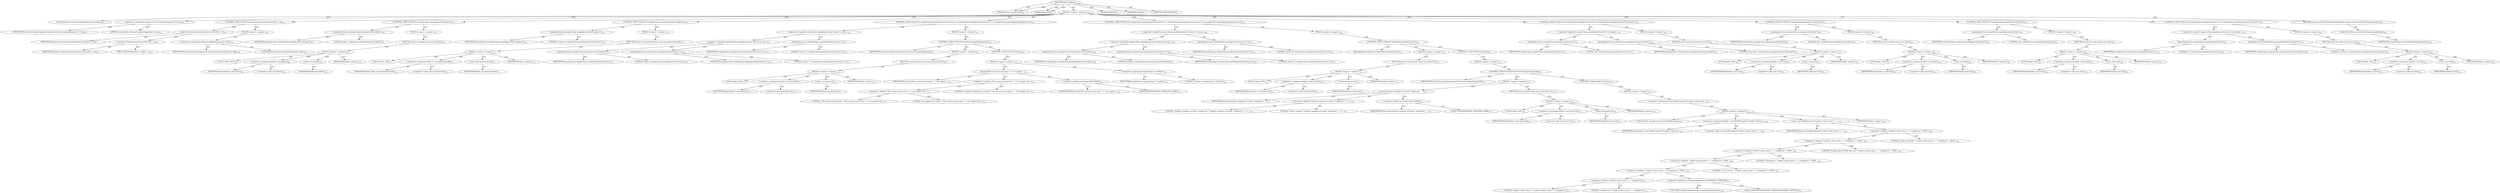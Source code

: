 digraph "getCompiler" {  
"111669149697" [label = <(METHOD,getCompiler)<SUB>99</SUB>> ]
"115964116993" [label = <(PARAM,String compilerType)<SUB>99</SUB>> ]
"115964116994" [label = <(PARAM,Task task)<SUB>99</SUB>> ]
"25769803777" [label = <(BLOCK,&lt;empty&gt;,&lt;empty&gt;)<SUB>100</SUB>> ]
"94489280512" [label = <(LOCAL,boolean isClassicCompilerSupported: boolean)<SUB>101</SUB>> ]
"30064771072" [label = <(&lt;operator&gt;.assignment,boolean isClassicCompilerSupported = true)<SUB>101</SUB>> ]
"68719476736" [label = <(IDENTIFIER,isClassicCompilerSupported,boolean isClassicCompilerSupported = true)<SUB>101</SUB>> ]
"90194313216" [label = <(LITERAL,true,boolean isClassicCompilerSupported = true)<SUB>101</SUB>> ]
"47244640256" [label = <(CONTROL_STRUCTURE,IF,if (isJavaVersion(JavaEnvUtils.JAVA_1_4)))<SUB>103</SUB>> ]
"30064771073" [label = <(isJavaVersion,isJavaVersion(JavaEnvUtils.JAVA_1_4))<SUB>103</SUB>> ]
"68719476737" [label = <(IDENTIFIER,JavaEnvUtils,isJavaVersion(JavaEnvUtils.JAVA_1_4))<SUB>103</SUB>> ]
"30064771074" [label = <(&lt;operator&gt;.fieldAccess,JavaEnvUtils.JAVA_1_4)<SUB>103</SUB>> ]
"68719476738" [label = <(IDENTIFIER,JavaEnvUtils,isJavaVersion(JavaEnvUtils.JAVA_1_4))<SUB>103</SUB>> ]
"55834574848" [label = <(FIELD_IDENTIFIER,JAVA_1_4,JAVA_1_4)<SUB>103</SUB>> ]
"25769803778" [label = <(BLOCK,&lt;empty&gt;,&lt;empty&gt;)<SUB>103</SUB>> ]
"30064771075" [label = <(&lt;operator&gt;.assignment,isClassicCompilerSupported = false)<SUB>104</SUB>> ]
"68719476739" [label = <(IDENTIFIER,isClassicCompilerSupported,isClassicCompilerSupported = false)<SUB>104</SUB>> ]
"90194313217" [label = <(LITERAL,false,isClassicCompilerSupported = false)<SUB>104</SUB>> ]
"47244640257" [label = <(CONTROL_STRUCTURE,IF,if (compilerType.equalsIgnoreCase(&quot;jikes&quot;)))<SUB>107</SUB>> ]
"30064771076" [label = <(equalsIgnoreCase,compilerType.equalsIgnoreCase(&quot;jikes&quot;))<SUB>107</SUB>> ]
"68719476740" [label = <(IDENTIFIER,compilerType,compilerType.equalsIgnoreCase(&quot;jikes&quot;))<SUB>107</SUB>> ]
"90194313218" [label = <(LITERAL,&quot;jikes&quot;,compilerType.equalsIgnoreCase(&quot;jikes&quot;))<SUB>107</SUB>> ]
"25769803779" [label = <(BLOCK,&lt;empty&gt;,&lt;empty&gt;)<SUB>107</SUB>> ]
"146028888064" [label = <(RETURN,return new Jikes();,return new Jikes();)<SUB>108</SUB>> ]
"25769803780" [label = <(BLOCK,&lt;empty&gt;,&lt;empty&gt;)<SUB>108</SUB>> ]
"94489280513" [label = <(LOCAL,$obj0: ANY)<SUB>108</SUB>> ]
"30064771077" [label = <(&lt;operator&gt;.assignment,$obj0 = new Jikes())<SUB>108</SUB>> ]
"68719476741" [label = <(IDENTIFIER,$obj0,$obj0 = new Jikes())<SUB>108</SUB>> ]
"30064771078" [label = <(&lt;operator&gt;.alloc,new Jikes())<SUB>108</SUB>> ]
"30064771079" [label = <(&lt;init&gt;,new Jikes())<SUB>108</SUB>> ]
"68719476742" [label = <(IDENTIFIER,$obj0,new Jikes())<SUB>108</SUB>> ]
"68719476743" [label = <(IDENTIFIER,$obj0,&lt;empty&gt;)<SUB>108</SUB>> ]
"47244640258" [label = <(CONTROL_STRUCTURE,IF,if (compilerType.equalsIgnoreCase(&quot;extJavac&quot;)))<SUB>110</SUB>> ]
"30064771080" [label = <(equalsIgnoreCase,compilerType.equalsIgnoreCase(&quot;extJavac&quot;))<SUB>110</SUB>> ]
"68719476744" [label = <(IDENTIFIER,compilerType,compilerType.equalsIgnoreCase(&quot;extJavac&quot;))<SUB>110</SUB>> ]
"90194313219" [label = <(LITERAL,&quot;extJavac&quot;,compilerType.equalsIgnoreCase(&quot;extJavac&quot;))<SUB>110</SUB>> ]
"25769803781" [label = <(BLOCK,&lt;empty&gt;,&lt;empty&gt;)<SUB>110</SUB>> ]
"146028888065" [label = <(RETURN,return new JavacExternal();,return new JavacExternal();)<SUB>111</SUB>> ]
"25769803782" [label = <(BLOCK,&lt;empty&gt;,&lt;empty&gt;)<SUB>111</SUB>> ]
"94489280514" [label = <(LOCAL,$obj1: ANY)<SUB>111</SUB>> ]
"30064771081" [label = <(&lt;operator&gt;.assignment,$obj1 = new JavacExternal())<SUB>111</SUB>> ]
"68719476745" [label = <(IDENTIFIER,$obj1,$obj1 = new JavacExternal())<SUB>111</SUB>> ]
"30064771082" [label = <(&lt;operator&gt;.alloc,new JavacExternal())<SUB>111</SUB>> ]
"30064771083" [label = <(&lt;init&gt;,new JavacExternal())<SUB>111</SUB>> ]
"68719476746" [label = <(IDENTIFIER,$obj1,new JavacExternal())<SUB>111</SUB>> ]
"68719476747" [label = <(IDENTIFIER,$obj1,&lt;empty&gt;)<SUB>111</SUB>> ]
"47244640259" [label = <(CONTROL_STRUCTURE,IF,if (compilerType.equalsIgnoreCase(&quot;classic&quot;) || compilerType.equalsIgnoreCase(&quot;javac1.1&quot;) || compilerType.equalsIgnoreCase(&quot;javac1.2&quot;)))<SUB>113</SUB>> ]
"30064771084" [label = <(&lt;operator&gt;.logicalOr,compilerType.equalsIgnoreCase(&quot;classic&quot;) || com...)<SUB>113</SUB>> ]
"30064771085" [label = <(&lt;operator&gt;.logicalOr,compilerType.equalsIgnoreCase(&quot;classic&quot;) || com...)<SUB>113</SUB>> ]
"30064771086" [label = <(equalsIgnoreCase,compilerType.equalsIgnoreCase(&quot;classic&quot;))<SUB>113</SUB>> ]
"68719476748" [label = <(IDENTIFIER,compilerType,compilerType.equalsIgnoreCase(&quot;classic&quot;))<SUB>113</SUB>> ]
"90194313220" [label = <(LITERAL,&quot;classic&quot;,compilerType.equalsIgnoreCase(&quot;classic&quot;))<SUB>113</SUB>> ]
"30064771087" [label = <(equalsIgnoreCase,compilerType.equalsIgnoreCase(&quot;javac1.1&quot;))<SUB>114</SUB>> ]
"68719476749" [label = <(IDENTIFIER,compilerType,compilerType.equalsIgnoreCase(&quot;javac1.1&quot;))<SUB>114</SUB>> ]
"90194313221" [label = <(LITERAL,&quot;javac1.1&quot;,compilerType.equalsIgnoreCase(&quot;javac1.1&quot;))<SUB>114</SUB>> ]
"30064771088" [label = <(equalsIgnoreCase,compilerType.equalsIgnoreCase(&quot;javac1.2&quot;))<SUB>115</SUB>> ]
"68719476750" [label = <(IDENTIFIER,compilerType,compilerType.equalsIgnoreCase(&quot;javac1.2&quot;))<SUB>115</SUB>> ]
"90194313222" [label = <(LITERAL,&quot;javac1.2&quot;,compilerType.equalsIgnoreCase(&quot;javac1.2&quot;))<SUB>115</SUB>> ]
"25769803783" [label = <(BLOCK,&lt;empty&gt;,&lt;empty&gt;)<SUB>115</SUB>> ]
"47244640260" [label = <(CONTROL_STRUCTURE,IF,if (isClassicCompilerSupported))<SUB>116</SUB>> ]
"68719476751" [label = <(IDENTIFIER,isClassicCompilerSupported,if (isClassicCompilerSupported))<SUB>116</SUB>> ]
"25769803784" [label = <(BLOCK,&lt;empty&gt;,&lt;empty&gt;)<SUB>116</SUB>> ]
"146028888066" [label = <(RETURN,return new Javac12();,return new Javac12();)<SUB>117</SUB>> ]
"25769803785" [label = <(BLOCK,&lt;empty&gt;,&lt;empty&gt;)<SUB>117</SUB>> ]
"94489280515" [label = <(LOCAL,$obj2: ANY)<SUB>117</SUB>> ]
"30064771089" [label = <(&lt;operator&gt;.assignment,$obj2 = new Javac12())<SUB>117</SUB>> ]
"68719476752" [label = <(IDENTIFIER,$obj2,$obj2 = new Javac12())<SUB>117</SUB>> ]
"30064771090" [label = <(&lt;operator&gt;.alloc,new Javac12())<SUB>117</SUB>> ]
"30064771091" [label = <(&lt;init&gt;,new Javac12())<SUB>117</SUB>> ]
"68719476753" [label = <(IDENTIFIER,$obj2,new Javac12())<SUB>117</SUB>> ]
"68719476754" [label = <(IDENTIFIER,$obj2,&lt;empty&gt;)<SUB>117</SUB>> ]
"47244640261" [label = <(CONTROL_STRUCTURE,ELSE,else)<SUB>118</SUB>> ]
"25769803786" [label = <(BLOCK,&lt;empty&gt;,&lt;empty&gt;)<SUB>118</SUB>> ]
"30064771092" [label = <(log,log(&quot;This version of java does &quot; + &quot;not support...)<SUB>119</SUB>> ]
"68719476755" [label = <(IDENTIFIER,task,log(&quot;This version of java does &quot; + &quot;not support...)<SUB>119</SUB>> ]
"30064771093" [label = <(&lt;operator&gt;.addition,&quot;This version of java does &quot; + &quot;not support the...)<SUB>119</SUB>> ]
"30064771094" [label = <(&lt;operator&gt;.addition,&quot;This version of java does &quot; + &quot;not support the...)<SUB>119</SUB>> ]
"90194313223" [label = <(LITERAL,&quot;This version of java does &quot;,&quot;This version of java does &quot; + &quot;not support the...)<SUB>119</SUB>> ]
"90194313224" [label = <(LITERAL,&quot;not support the classic &quot;,&quot;This version of java does &quot; + &quot;not support the...)<SUB>120</SUB>> ]
"90194313225" [label = <(LITERAL,&quot;compiler; upgrading to modern&quot;,&quot;This version of java does &quot; + &quot;not support the...)<SUB>121</SUB>> ]
"30064771095" [label = <(&lt;operator&gt;.fieldAccess,Project.MSG_WARN)<SUB>122</SUB>> ]
"68719476756" [label = <(IDENTIFIER,Project,log(&quot;This version of java does &quot; + &quot;not support...)<SUB>122</SUB>> ]
"55834574849" [label = <(FIELD_IDENTIFIER,MSG_WARN,MSG_WARN)<SUB>122</SUB>> ]
"30064771096" [label = <(&lt;operator&gt;.assignment,compilerType = &quot;modern&quot;)<SUB>123</SUB>> ]
"68719476757" [label = <(IDENTIFIER,compilerType,compilerType = &quot;modern&quot;)<SUB>123</SUB>> ]
"90194313226" [label = <(LITERAL,&quot;modern&quot;,compilerType = &quot;modern&quot;)<SUB>123</SUB>> ]
"47244640262" [label = <(CONTROL_STRUCTURE,IF,if (compilerType.equalsIgnoreCase(&quot;modern&quot;) || compilerType.equalsIgnoreCase(&quot;javac1.3&quot;) || compilerType.equalsIgnoreCase(&quot;javac1.4&quot;)))<SUB>128</SUB>> ]
"30064771097" [label = <(&lt;operator&gt;.logicalOr,compilerType.equalsIgnoreCase(&quot;modern&quot;) || comp...)<SUB>128</SUB>> ]
"30064771098" [label = <(&lt;operator&gt;.logicalOr,compilerType.equalsIgnoreCase(&quot;modern&quot;) || comp...)<SUB>128</SUB>> ]
"30064771099" [label = <(equalsIgnoreCase,compilerType.equalsIgnoreCase(&quot;modern&quot;))<SUB>128</SUB>> ]
"68719476758" [label = <(IDENTIFIER,compilerType,compilerType.equalsIgnoreCase(&quot;modern&quot;))<SUB>128</SUB>> ]
"90194313227" [label = <(LITERAL,&quot;modern&quot;,compilerType.equalsIgnoreCase(&quot;modern&quot;))<SUB>128</SUB>> ]
"30064771100" [label = <(equalsIgnoreCase,compilerType.equalsIgnoreCase(&quot;javac1.3&quot;))<SUB>129</SUB>> ]
"68719476759" [label = <(IDENTIFIER,compilerType,compilerType.equalsIgnoreCase(&quot;javac1.3&quot;))<SUB>129</SUB>> ]
"90194313228" [label = <(LITERAL,&quot;javac1.3&quot;,compilerType.equalsIgnoreCase(&quot;javac1.3&quot;))<SUB>129</SUB>> ]
"30064771101" [label = <(equalsIgnoreCase,compilerType.equalsIgnoreCase(&quot;javac1.4&quot;))<SUB>130</SUB>> ]
"68719476760" [label = <(IDENTIFIER,compilerType,compilerType.equalsIgnoreCase(&quot;javac1.4&quot;))<SUB>130</SUB>> ]
"90194313229" [label = <(LITERAL,&quot;javac1.4&quot;,compilerType.equalsIgnoreCase(&quot;javac1.4&quot;))<SUB>130</SUB>> ]
"25769803787" [label = <(BLOCK,&lt;empty&gt;,&lt;empty&gt;)<SUB>130</SUB>> ]
"47244640263" [label = <(CONTROL_STRUCTURE,IF,if (doesModernCompilerExist()))<SUB>132</SUB>> ]
"30064771102" [label = <(doesModernCompilerExist,doesModernCompilerExist())<SUB>132</SUB>> ]
"25769803788" [label = <(BLOCK,&lt;empty&gt;,&lt;empty&gt;)<SUB>132</SUB>> ]
"146028888067" [label = <(RETURN,return new Javac13();,return new Javac13();)<SUB>133</SUB>> ]
"25769803789" [label = <(BLOCK,&lt;empty&gt;,&lt;empty&gt;)<SUB>133</SUB>> ]
"94489280516" [label = <(LOCAL,$obj3: ANY)<SUB>133</SUB>> ]
"30064771103" [label = <(&lt;operator&gt;.assignment,$obj3 = new Javac13())<SUB>133</SUB>> ]
"68719476761" [label = <(IDENTIFIER,$obj3,$obj3 = new Javac13())<SUB>133</SUB>> ]
"30064771104" [label = <(&lt;operator&gt;.alloc,new Javac13())<SUB>133</SUB>> ]
"30064771105" [label = <(&lt;init&gt;,new Javac13())<SUB>133</SUB>> ]
"68719476762" [label = <(IDENTIFIER,$obj3,new Javac13())<SUB>133</SUB>> ]
"68719476763" [label = <(IDENTIFIER,$obj3,&lt;empty&gt;)<SUB>133</SUB>> ]
"47244640264" [label = <(CONTROL_STRUCTURE,ELSE,else)<SUB>134</SUB>> ]
"25769803790" [label = <(BLOCK,&lt;empty&gt;,&lt;empty&gt;)<SUB>134</SUB>> ]
"47244640265" [label = <(CONTROL_STRUCTURE,IF,if (isClassicCompilerSupported))<SUB>135</SUB>> ]
"68719476764" [label = <(IDENTIFIER,isClassicCompilerSupported,if (isClassicCompilerSupported))<SUB>135</SUB>> ]
"25769803791" [label = <(BLOCK,&lt;empty&gt;,&lt;empty&gt;)<SUB>135</SUB>> ]
"30064771106" [label = <(log,log(&quot;Modern compiler not found - looking for &quot; ...)<SUB>136</SUB>> ]
"68719476765" [label = <(IDENTIFIER,task,log(&quot;Modern compiler not found - looking for &quot; ...)<SUB>136</SUB>> ]
"30064771107" [label = <(&lt;operator&gt;.addition,&quot;Modern compiler not found - looking for &quot; + &quot;c...)<SUB>136</SUB>> ]
"90194313230" [label = <(LITERAL,&quot;Modern compiler not found - looking for &quot;,&quot;Modern compiler not found - looking for &quot; + &quot;c...)<SUB>136</SUB>> ]
"90194313231" [label = <(LITERAL,&quot;classic compiler&quot;,&quot;Modern compiler not found - looking for &quot; + &quot;c...)<SUB>137</SUB>> ]
"30064771108" [label = <(&lt;operator&gt;.fieldAccess,Project.MSG_WARN)<SUB>137</SUB>> ]
"68719476766" [label = <(IDENTIFIER,Project,log(&quot;Modern compiler not found - looking for &quot; ...)<SUB>137</SUB>> ]
"55834574850" [label = <(FIELD_IDENTIFIER,MSG_WARN,MSG_WARN)<SUB>137</SUB>> ]
"146028888068" [label = <(RETURN,return new Javac12();,return new Javac12();)<SUB>138</SUB>> ]
"25769803792" [label = <(BLOCK,&lt;empty&gt;,&lt;empty&gt;)<SUB>138</SUB>> ]
"94489280517" [label = <(LOCAL,$obj4: ANY)<SUB>138</SUB>> ]
"30064771109" [label = <(&lt;operator&gt;.assignment,$obj4 = new Javac12())<SUB>138</SUB>> ]
"68719476767" [label = <(IDENTIFIER,$obj4,$obj4 = new Javac12())<SUB>138</SUB>> ]
"30064771110" [label = <(&lt;operator&gt;.alloc,new Javac12())<SUB>138</SUB>> ]
"30064771111" [label = <(&lt;init&gt;,new Javac12())<SUB>138</SUB>> ]
"68719476768" [label = <(IDENTIFIER,$obj4,new Javac12())<SUB>138</SUB>> ]
"68719476769" [label = <(IDENTIFIER,$obj4,&lt;empty&gt;)<SUB>138</SUB>> ]
"47244640266" [label = <(CONTROL_STRUCTURE,ELSE,else)<SUB>139</SUB>> ]
"25769803793" [label = <(BLOCK,&lt;empty&gt;,&lt;empty&gt;)<SUB>139</SUB>> ]
"30064771112" [label = <(&lt;operator&gt;.throw,throw new BuildException(&quot;Unable to find a java...)<SUB>140</SUB>> ]
"25769803794" [label = <(BLOCK,&lt;empty&gt;,&lt;empty&gt;)<SUB>140</SUB>> ]
"94489280518" [label = <(LOCAL,$obj5: org.apache.tools.ant.BuildException)<SUB>140</SUB>> ]
"30064771113" [label = <(&lt;operator&gt;.assignment,$obj5 = new BuildException(&quot;Unable to find a ja...)<SUB>140</SUB>> ]
"68719476770" [label = <(IDENTIFIER,$obj5,$obj5 = new BuildException(&quot;Unable to find a ja...)<SUB>140</SUB>> ]
"30064771114" [label = <(&lt;operator&gt;.alloc,new BuildException(&quot;Unable to find a javac &quot; + ...)<SUB>140</SUB>> ]
"30064771115" [label = <(&lt;init&gt;,new BuildException(&quot;Unable to find a javac &quot; + ...)<SUB>140</SUB>> ]
"68719476771" [label = <(IDENTIFIER,$obj5,new BuildException(&quot;Unable to find a javac &quot; + ...)<SUB>140</SUB>> ]
"30064771116" [label = <(&lt;operator&gt;.addition,&quot;Unable to find a javac &quot; + &quot;compiler;\n&quot; + MOD...)<SUB>140</SUB>> ]
"30064771117" [label = <(&lt;operator&gt;.addition,&quot;Unable to find a javac &quot; + &quot;compiler;\n&quot; + MOD...)<SUB>140</SUB>> ]
"30064771118" [label = <(&lt;operator&gt;.addition,&quot;Unable to find a javac &quot; + &quot;compiler;\n&quot; + MOD...)<SUB>140</SUB>> ]
"30064771119" [label = <(&lt;operator&gt;.addition,&quot;Unable to find a javac &quot; + &quot;compiler;\n&quot; + MOD...)<SUB>140</SUB>> ]
"30064771120" [label = <(&lt;operator&gt;.addition,&quot;Unable to find a javac &quot; + &quot;compiler;\n&quot; + MOD...)<SUB>140</SUB>> ]
"30064771121" [label = <(&lt;operator&gt;.addition,&quot;Unable to find a javac &quot; + &quot;compiler;\n&quot;)<SUB>140</SUB>> ]
"90194313232" [label = <(LITERAL,&quot;Unable to find a javac &quot;,&quot;Unable to find a javac &quot; + &quot;compiler;\n&quot;)<SUB>140</SUB>> ]
"90194313233" [label = <(LITERAL,&quot;compiler;\n&quot;,&quot;Unable to find a javac &quot; + &quot;compiler;\n&quot;)<SUB>141</SUB>> ]
"30064771122" [label = <(&lt;operator&gt;.fieldAccess,CompilerAdapterFactory.MODERN_COMPILER)<SUB>142</SUB>> ]
"180388626432" [label = <(TYPE_REF,CompilerAdapterFactory,CompilerAdapterFactory)<SUB>142</SUB>> ]
"55834574851" [label = <(FIELD_IDENTIFIER,MODERN_COMPILER,MODERN_COMPILER)<SUB>142</SUB>> ]
"90194313234" [label = <(LITERAL,&quot; is not on the &quot;,&quot;Unable to find a javac &quot; + &quot;compiler;\n&quot; + MOD...)<SUB>143</SUB>> ]
"90194313235" [label = <(LITERAL,&quot;classpath.\n&quot;,&quot;Unable to find a javac &quot; + &quot;compiler;\n&quot; + MOD...)<SUB>144</SUB>> ]
"90194313236" [label = <(LITERAL,&quot;Perhaps JAVA_HOME does not&quot;,&quot;Unable to find a javac &quot; + &quot;compiler;\n&quot; + MOD...)<SUB>145</SUB>> ]
"90194313237" [label = <(LITERAL,&quot; point to the JDK&quot;,&quot;Unable to find a javac &quot; + &quot;compiler;\n&quot; + MOD...)<SUB>146</SUB>> ]
"68719476772" [label = <(IDENTIFIER,$obj5,&lt;empty&gt;)<SUB>140</SUB>> ]
"47244640267" [label = <(CONTROL_STRUCTURE,IF,if (compilerType.equalsIgnoreCase(&quot;jvc&quot;) || compilerType.equalsIgnoreCase(&quot;microsoft&quot;)))<SUB>151</SUB>> ]
"30064771123" [label = <(&lt;operator&gt;.logicalOr,compilerType.equalsIgnoreCase(&quot;jvc&quot;) || compile...)<SUB>151</SUB>> ]
"30064771124" [label = <(equalsIgnoreCase,compilerType.equalsIgnoreCase(&quot;jvc&quot;))<SUB>151</SUB>> ]
"68719476773" [label = <(IDENTIFIER,compilerType,compilerType.equalsIgnoreCase(&quot;jvc&quot;))<SUB>151</SUB>> ]
"90194313238" [label = <(LITERAL,&quot;jvc&quot;,compilerType.equalsIgnoreCase(&quot;jvc&quot;))<SUB>151</SUB>> ]
"30064771125" [label = <(equalsIgnoreCase,compilerType.equalsIgnoreCase(&quot;microsoft&quot;))<SUB>152</SUB>> ]
"68719476774" [label = <(IDENTIFIER,compilerType,compilerType.equalsIgnoreCase(&quot;microsoft&quot;))<SUB>152</SUB>> ]
"90194313239" [label = <(LITERAL,&quot;microsoft&quot;,compilerType.equalsIgnoreCase(&quot;microsoft&quot;))<SUB>152</SUB>> ]
"25769803795" [label = <(BLOCK,&lt;empty&gt;,&lt;empty&gt;)<SUB>152</SUB>> ]
"146028888069" [label = <(RETURN,return new Jvc();,return new Jvc();)<SUB>153</SUB>> ]
"25769803796" [label = <(BLOCK,&lt;empty&gt;,&lt;empty&gt;)<SUB>153</SUB>> ]
"94489280519" [label = <(LOCAL,$obj6: ANY)<SUB>153</SUB>> ]
"30064771126" [label = <(&lt;operator&gt;.assignment,$obj6 = new Jvc())<SUB>153</SUB>> ]
"68719476775" [label = <(IDENTIFIER,$obj6,$obj6 = new Jvc())<SUB>153</SUB>> ]
"30064771127" [label = <(&lt;operator&gt;.alloc,new Jvc())<SUB>153</SUB>> ]
"30064771128" [label = <(&lt;init&gt;,new Jvc())<SUB>153</SUB>> ]
"68719476776" [label = <(IDENTIFIER,$obj6,new Jvc())<SUB>153</SUB>> ]
"68719476777" [label = <(IDENTIFIER,$obj6,&lt;empty&gt;)<SUB>153</SUB>> ]
"47244640268" [label = <(CONTROL_STRUCTURE,IF,if (compilerType.equalsIgnoreCase(&quot;kjc&quot;)))<SUB>155</SUB>> ]
"30064771129" [label = <(equalsIgnoreCase,compilerType.equalsIgnoreCase(&quot;kjc&quot;))<SUB>155</SUB>> ]
"68719476778" [label = <(IDENTIFIER,compilerType,compilerType.equalsIgnoreCase(&quot;kjc&quot;))<SUB>155</SUB>> ]
"90194313240" [label = <(LITERAL,&quot;kjc&quot;,compilerType.equalsIgnoreCase(&quot;kjc&quot;))<SUB>155</SUB>> ]
"25769803797" [label = <(BLOCK,&lt;empty&gt;,&lt;empty&gt;)<SUB>155</SUB>> ]
"146028888070" [label = <(RETURN,return new Kjc();,return new Kjc();)<SUB>156</SUB>> ]
"25769803798" [label = <(BLOCK,&lt;empty&gt;,&lt;empty&gt;)<SUB>156</SUB>> ]
"94489280520" [label = <(LOCAL,$obj7: ANY)<SUB>156</SUB>> ]
"30064771130" [label = <(&lt;operator&gt;.assignment,$obj7 = new Kjc())<SUB>156</SUB>> ]
"68719476779" [label = <(IDENTIFIER,$obj7,$obj7 = new Kjc())<SUB>156</SUB>> ]
"30064771131" [label = <(&lt;operator&gt;.alloc,new Kjc())<SUB>156</SUB>> ]
"30064771132" [label = <(&lt;init&gt;,new Kjc())<SUB>156</SUB>> ]
"68719476780" [label = <(IDENTIFIER,$obj7,new Kjc())<SUB>156</SUB>> ]
"68719476781" [label = <(IDENTIFIER,$obj7,&lt;empty&gt;)<SUB>156</SUB>> ]
"47244640269" [label = <(CONTROL_STRUCTURE,IF,if (compilerType.equalsIgnoreCase(&quot;gcj&quot;)))<SUB>158</SUB>> ]
"30064771133" [label = <(equalsIgnoreCase,compilerType.equalsIgnoreCase(&quot;gcj&quot;))<SUB>158</SUB>> ]
"68719476782" [label = <(IDENTIFIER,compilerType,compilerType.equalsIgnoreCase(&quot;gcj&quot;))<SUB>158</SUB>> ]
"90194313241" [label = <(LITERAL,&quot;gcj&quot;,compilerType.equalsIgnoreCase(&quot;gcj&quot;))<SUB>158</SUB>> ]
"25769803799" [label = <(BLOCK,&lt;empty&gt;,&lt;empty&gt;)<SUB>158</SUB>> ]
"146028888071" [label = <(RETURN,return new Gcj();,return new Gcj();)<SUB>159</SUB>> ]
"25769803800" [label = <(BLOCK,&lt;empty&gt;,&lt;empty&gt;)<SUB>159</SUB>> ]
"94489280521" [label = <(LOCAL,$obj8: ANY)<SUB>159</SUB>> ]
"30064771134" [label = <(&lt;operator&gt;.assignment,$obj8 = new Gcj())<SUB>159</SUB>> ]
"68719476783" [label = <(IDENTIFIER,$obj8,$obj8 = new Gcj())<SUB>159</SUB>> ]
"30064771135" [label = <(&lt;operator&gt;.alloc,new Gcj())<SUB>159</SUB>> ]
"30064771136" [label = <(&lt;init&gt;,new Gcj())<SUB>159</SUB>> ]
"68719476784" [label = <(IDENTIFIER,$obj8,new Gcj())<SUB>159</SUB>> ]
"68719476785" [label = <(IDENTIFIER,$obj8,&lt;empty&gt;)<SUB>159</SUB>> ]
"47244640270" [label = <(CONTROL_STRUCTURE,IF,if (compilerType.equalsIgnoreCase(&quot;sj&quot;) || compilerType.equalsIgnoreCase(&quot;symantec&quot;)))<SUB>161</SUB>> ]
"30064771137" [label = <(&lt;operator&gt;.logicalOr,compilerType.equalsIgnoreCase(&quot;sj&quot;) || compiler...)<SUB>161</SUB>> ]
"30064771138" [label = <(equalsIgnoreCase,compilerType.equalsIgnoreCase(&quot;sj&quot;))<SUB>161</SUB>> ]
"68719476786" [label = <(IDENTIFIER,compilerType,compilerType.equalsIgnoreCase(&quot;sj&quot;))<SUB>161</SUB>> ]
"90194313242" [label = <(LITERAL,&quot;sj&quot;,compilerType.equalsIgnoreCase(&quot;sj&quot;))<SUB>161</SUB>> ]
"30064771139" [label = <(equalsIgnoreCase,compilerType.equalsIgnoreCase(&quot;symantec&quot;))<SUB>162</SUB>> ]
"68719476787" [label = <(IDENTIFIER,compilerType,compilerType.equalsIgnoreCase(&quot;symantec&quot;))<SUB>162</SUB>> ]
"90194313243" [label = <(LITERAL,&quot;symantec&quot;,compilerType.equalsIgnoreCase(&quot;symantec&quot;))<SUB>162</SUB>> ]
"25769803801" [label = <(BLOCK,&lt;empty&gt;,&lt;empty&gt;)<SUB>162</SUB>> ]
"146028888072" [label = <(RETURN,return new Sj();,return new Sj();)<SUB>163</SUB>> ]
"25769803802" [label = <(BLOCK,&lt;empty&gt;,&lt;empty&gt;)<SUB>163</SUB>> ]
"94489280522" [label = <(LOCAL,$obj9: ANY)<SUB>163</SUB>> ]
"30064771140" [label = <(&lt;operator&gt;.assignment,$obj9 = new Sj())<SUB>163</SUB>> ]
"68719476788" [label = <(IDENTIFIER,$obj9,$obj9 = new Sj())<SUB>163</SUB>> ]
"30064771141" [label = <(&lt;operator&gt;.alloc,new Sj())<SUB>163</SUB>> ]
"30064771142" [label = <(&lt;init&gt;,new Sj())<SUB>163</SUB>> ]
"68719476789" [label = <(IDENTIFIER,$obj9,new Sj())<SUB>163</SUB>> ]
"68719476790" [label = <(IDENTIFIER,$obj9,&lt;empty&gt;)<SUB>163</SUB>> ]
"146028888073" [label = <(RETURN,return resolveClassName(compilerType);,return resolveClassName(compilerType);)<SUB>165</SUB>> ]
"30064771143" [label = <(resolveClassName,resolveClassName(compilerType))<SUB>165</SUB>> ]
"68719476791" [label = <(IDENTIFIER,compilerType,resolveClassName(compilerType))<SUB>165</SUB>> ]
"133143986180" [label = <(MODIFIER,PUBLIC)> ]
"133143986181" [label = <(MODIFIER,STATIC)> ]
"128849018881" [label = <(METHOD_RETURN,ANY)<SUB>99</SUB>> ]
  "111669149697" -> "115964116993"  [ label = "AST: "] 
  "111669149697" -> "115964116994"  [ label = "AST: "] 
  "111669149697" -> "25769803777"  [ label = "AST: "] 
  "111669149697" -> "133143986180"  [ label = "AST: "] 
  "111669149697" -> "133143986181"  [ label = "AST: "] 
  "111669149697" -> "128849018881"  [ label = "AST: "] 
  "25769803777" -> "94489280512"  [ label = "AST: "] 
  "25769803777" -> "30064771072"  [ label = "AST: "] 
  "25769803777" -> "47244640256"  [ label = "AST: "] 
  "25769803777" -> "47244640257"  [ label = "AST: "] 
  "25769803777" -> "47244640258"  [ label = "AST: "] 
  "25769803777" -> "47244640259"  [ label = "AST: "] 
  "25769803777" -> "47244640262"  [ label = "AST: "] 
  "25769803777" -> "47244640267"  [ label = "AST: "] 
  "25769803777" -> "47244640268"  [ label = "AST: "] 
  "25769803777" -> "47244640269"  [ label = "AST: "] 
  "25769803777" -> "47244640270"  [ label = "AST: "] 
  "25769803777" -> "146028888073"  [ label = "AST: "] 
  "30064771072" -> "68719476736"  [ label = "AST: "] 
  "30064771072" -> "90194313216"  [ label = "AST: "] 
  "47244640256" -> "30064771073"  [ label = "AST: "] 
  "47244640256" -> "25769803778"  [ label = "AST: "] 
  "30064771073" -> "68719476737"  [ label = "AST: "] 
  "30064771073" -> "30064771074"  [ label = "AST: "] 
  "30064771074" -> "68719476738"  [ label = "AST: "] 
  "30064771074" -> "55834574848"  [ label = "AST: "] 
  "25769803778" -> "30064771075"  [ label = "AST: "] 
  "30064771075" -> "68719476739"  [ label = "AST: "] 
  "30064771075" -> "90194313217"  [ label = "AST: "] 
  "47244640257" -> "30064771076"  [ label = "AST: "] 
  "47244640257" -> "25769803779"  [ label = "AST: "] 
  "30064771076" -> "68719476740"  [ label = "AST: "] 
  "30064771076" -> "90194313218"  [ label = "AST: "] 
  "25769803779" -> "146028888064"  [ label = "AST: "] 
  "146028888064" -> "25769803780"  [ label = "AST: "] 
  "25769803780" -> "94489280513"  [ label = "AST: "] 
  "25769803780" -> "30064771077"  [ label = "AST: "] 
  "25769803780" -> "30064771079"  [ label = "AST: "] 
  "25769803780" -> "68719476743"  [ label = "AST: "] 
  "30064771077" -> "68719476741"  [ label = "AST: "] 
  "30064771077" -> "30064771078"  [ label = "AST: "] 
  "30064771079" -> "68719476742"  [ label = "AST: "] 
  "47244640258" -> "30064771080"  [ label = "AST: "] 
  "47244640258" -> "25769803781"  [ label = "AST: "] 
  "30064771080" -> "68719476744"  [ label = "AST: "] 
  "30064771080" -> "90194313219"  [ label = "AST: "] 
  "25769803781" -> "146028888065"  [ label = "AST: "] 
  "146028888065" -> "25769803782"  [ label = "AST: "] 
  "25769803782" -> "94489280514"  [ label = "AST: "] 
  "25769803782" -> "30064771081"  [ label = "AST: "] 
  "25769803782" -> "30064771083"  [ label = "AST: "] 
  "25769803782" -> "68719476747"  [ label = "AST: "] 
  "30064771081" -> "68719476745"  [ label = "AST: "] 
  "30064771081" -> "30064771082"  [ label = "AST: "] 
  "30064771083" -> "68719476746"  [ label = "AST: "] 
  "47244640259" -> "30064771084"  [ label = "AST: "] 
  "47244640259" -> "25769803783"  [ label = "AST: "] 
  "30064771084" -> "30064771085"  [ label = "AST: "] 
  "30064771084" -> "30064771088"  [ label = "AST: "] 
  "30064771085" -> "30064771086"  [ label = "AST: "] 
  "30064771085" -> "30064771087"  [ label = "AST: "] 
  "30064771086" -> "68719476748"  [ label = "AST: "] 
  "30064771086" -> "90194313220"  [ label = "AST: "] 
  "30064771087" -> "68719476749"  [ label = "AST: "] 
  "30064771087" -> "90194313221"  [ label = "AST: "] 
  "30064771088" -> "68719476750"  [ label = "AST: "] 
  "30064771088" -> "90194313222"  [ label = "AST: "] 
  "25769803783" -> "47244640260"  [ label = "AST: "] 
  "47244640260" -> "68719476751"  [ label = "AST: "] 
  "47244640260" -> "25769803784"  [ label = "AST: "] 
  "47244640260" -> "47244640261"  [ label = "AST: "] 
  "25769803784" -> "146028888066"  [ label = "AST: "] 
  "146028888066" -> "25769803785"  [ label = "AST: "] 
  "25769803785" -> "94489280515"  [ label = "AST: "] 
  "25769803785" -> "30064771089"  [ label = "AST: "] 
  "25769803785" -> "30064771091"  [ label = "AST: "] 
  "25769803785" -> "68719476754"  [ label = "AST: "] 
  "30064771089" -> "68719476752"  [ label = "AST: "] 
  "30064771089" -> "30064771090"  [ label = "AST: "] 
  "30064771091" -> "68719476753"  [ label = "AST: "] 
  "47244640261" -> "25769803786"  [ label = "AST: "] 
  "25769803786" -> "30064771092"  [ label = "AST: "] 
  "25769803786" -> "30064771096"  [ label = "AST: "] 
  "30064771092" -> "68719476755"  [ label = "AST: "] 
  "30064771092" -> "30064771093"  [ label = "AST: "] 
  "30064771092" -> "30064771095"  [ label = "AST: "] 
  "30064771093" -> "30064771094"  [ label = "AST: "] 
  "30064771093" -> "90194313225"  [ label = "AST: "] 
  "30064771094" -> "90194313223"  [ label = "AST: "] 
  "30064771094" -> "90194313224"  [ label = "AST: "] 
  "30064771095" -> "68719476756"  [ label = "AST: "] 
  "30064771095" -> "55834574849"  [ label = "AST: "] 
  "30064771096" -> "68719476757"  [ label = "AST: "] 
  "30064771096" -> "90194313226"  [ label = "AST: "] 
  "47244640262" -> "30064771097"  [ label = "AST: "] 
  "47244640262" -> "25769803787"  [ label = "AST: "] 
  "30064771097" -> "30064771098"  [ label = "AST: "] 
  "30064771097" -> "30064771101"  [ label = "AST: "] 
  "30064771098" -> "30064771099"  [ label = "AST: "] 
  "30064771098" -> "30064771100"  [ label = "AST: "] 
  "30064771099" -> "68719476758"  [ label = "AST: "] 
  "30064771099" -> "90194313227"  [ label = "AST: "] 
  "30064771100" -> "68719476759"  [ label = "AST: "] 
  "30064771100" -> "90194313228"  [ label = "AST: "] 
  "30064771101" -> "68719476760"  [ label = "AST: "] 
  "30064771101" -> "90194313229"  [ label = "AST: "] 
  "25769803787" -> "47244640263"  [ label = "AST: "] 
  "47244640263" -> "30064771102"  [ label = "AST: "] 
  "47244640263" -> "25769803788"  [ label = "AST: "] 
  "47244640263" -> "47244640264"  [ label = "AST: "] 
  "25769803788" -> "146028888067"  [ label = "AST: "] 
  "146028888067" -> "25769803789"  [ label = "AST: "] 
  "25769803789" -> "94489280516"  [ label = "AST: "] 
  "25769803789" -> "30064771103"  [ label = "AST: "] 
  "25769803789" -> "30064771105"  [ label = "AST: "] 
  "25769803789" -> "68719476763"  [ label = "AST: "] 
  "30064771103" -> "68719476761"  [ label = "AST: "] 
  "30064771103" -> "30064771104"  [ label = "AST: "] 
  "30064771105" -> "68719476762"  [ label = "AST: "] 
  "47244640264" -> "25769803790"  [ label = "AST: "] 
  "25769803790" -> "47244640265"  [ label = "AST: "] 
  "47244640265" -> "68719476764"  [ label = "AST: "] 
  "47244640265" -> "25769803791"  [ label = "AST: "] 
  "47244640265" -> "47244640266"  [ label = "AST: "] 
  "25769803791" -> "30064771106"  [ label = "AST: "] 
  "25769803791" -> "146028888068"  [ label = "AST: "] 
  "30064771106" -> "68719476765"  [ label = "AST: "] 
  "30064771106" -> "30064771107"  [ label = "AST: "] 
  "30064771106" -> "30064771108"  [ label = "AST: "] 
  "30064771107" -> "90194313230"  [ label = "AST: "] 
  "30064771107" -> "90194313231"  [ label = "AST: "] 
  "30064771108" -> "68719476766"  [ label = "AST: "] 
  "30064771108" -> "55834574850"  [ label = "AST: "] 
  "146028888068" -> "25769803792"  [ label = "AST: "] 
  "25769803792" -> "94489280517"  [ label = "AST: "] 
  "25769803792" -> "30064771109"  [ label = "AST: "] 
  "25769803792" -> "30064771111"  [ label = "AST: "] 
  "25769803792" -> "68719476769"  [ label = "AST: "] 
  "30064771109" -> "68719476767"  [ label = "AST: "] 
  "30064771109" -> "30064771110"  [ label = "AST: "] 
  "30064771111" -> "68719476768"  [ label = "AST: "] 
  "47244640266" -> "25769803793"  [ label = "AST: "] 
  "25769803793" -> "30064771112"  [ label = "AST: "] 
  "30064771112" -> "25769803794"  [ label = "AST: "] 
  "25769803794" -> "94489280518"  [ label = "AST: "] 
  "25769803794" -> "30064771113"  [ label = "AST: "] 
  "25769803794" -> "30064771115"  [ label = "AST: "] 
  "25769803794" -> "68719476772"  [ label = "AST: "] 
  "30064771113" -> "68719476770"  [ label = "AST: "] 
  "30064771113" -> "30064771114"  [ label = "AST: "] 
  "30064771115" -> "68719476771"  [ label = "AST: "] 
  "30064771115" -> "30064771116"  [ label = "AST: "] 
  "30064771116" -> "30064771117"  [ label = "AST: "] 
  "30064771116" -> "90194313237"  [ label = "AST: "] 
  "30064771117" -> "30064771118"  [ label = "AST: "] 
  "30064771117" -> "90194313236"  [ label = "AST: "] 
  "30064771118" -> "30064771119"  [ label = "AST: "] 
  "30064771118" -> "90194313235"  [ label = "AST: "] 
  "30064771119" -> "30064771120"  [ label = "AST: "] 
  "30064771119" -> "90194313234"  [ label = "AST: "] 
  "30064771120" -> "30064771121"  [ label = "AST: "] 
  "30064771120" -> "30064771122"  [ label = "AST: "] 
  "30064771121" -> "90194313232"  [ label = "AST: "] 
  "30064771121" -> "90194313233"  [ label = "AST: "] 
  "30064771122" -> "180388626432"  [ label = "AST: "] 
  "30064771122" -> "55834574851"  [ label = "AST: "] 
  "47244640267" -> "30064771123"  [ label = "AST: "] 
  "47244640267" -> "25769803795"  [ label = "AST: "] 
  "30064771123" -> "30064771124"  [ label = "AST: "] 
  "30064771123" -> "30064771125"  [ label = "AST: "] 
  "30064771124" -> "68719476773"  [ label = "AST: "] 
  "30064771124" -> "90194313238"  [ label = "AST: "] 
  "30064771125" -> "68719476774"  [ label = "AST: "] 
  "30064771125" -> "90194313239"  [ label = "AST: "] 
  "25769803795" -> "146028888069"  [ label = "AST: "] 
  "146028888069" -> "25769803796"  [ label = "AST: "] 
  "25769803796" -> "94489280519"  [ label = "AST: "] 
  "25769803796" -> "30064771126"  [ label = "AST: "] 
  "25769803796" -> "30064771128"  [ label = "AST: "] 
  "25769803796" -> "68719476777"  [ label = "AST: "] 
  "30064771126" -> "68719476775"  [ label = "AST: "] 
  "30064771126" -> "30064771127"  [ label = "AST: "] 
  "30064771128" -> "68719476776"  [ label = "AST: "] 
  "47244640268" -> "30064771129"  [ label = "AST: "] 
  "47244640268" -> "25769803797"  [ label = "AST: "] 
  "30064771129" -> "68719476778"  [ label = "AST: "] 
  "30064771129" -> "90194313240"  [ label = "AST: "] 
  "25769803797" -> "146028888070"  [ label = "AST: "] 
  "146028888070" -> "25769803798"  [ label = "AST: "] 
  "25769803798" -> "94489280520"  [ label = "AST: "] 
  "25769803798" -> "30064771130"  [ label = "AST: "] 
  "25769803798" -> "30064771132"  [ label = "AST: "] 
  "25769803798" -> "68719476781"  [ label = "AST: "] 
  "30064771130" -> "68719476779"  [ label = "AST: "] 
  "30064771130" -> "30064771131"  [ label = "AST: "] 
  "30064771132" -> "68719476780"  [ label = "AST: "] 
  "47244640269" -> "30064771133"  [ label = "AST: "] 
  "47244640269" -> "25769803799"  [ label = "AST: "] 
  "30064771133" -> "68719476782"  [ label = "AST: "] 
  "30064771133" -> "90194313241"  [ label = "AST: "] 
  "25769803799" -> "146028888071"  [ label = "AST: "] 
  "146028888071" -> "25769803800"  [ label = "AST: "] 
  "25769803800" -> "94489280521"  [ label = "AST: "] 
  "25769803800" -> "30064771134"  [ label = "AST: "] 
  "25769803800" -> "30064771136"  [ label = "AST: "] 
  "25769803800" -> "68719476785"  [ label = "AST: "] 
  "30064771134" -> "68719476783"  [ label = "AST: "] 
  "30064771134" -> "30064771135"  [ label = "AST: "] 
  "30064771136" -> "68719476784"  [ label = "AST: "] 
  "47244640270" -> "30064771137"  [ label = "AST: "] 
  "47244640270" -> "25769803801"  [ label = "AST: "] 
  "30064771137" -> "30064771138"  [ label = "AST: "] 
  "30064771137" -> "30064771139"  [ label = "AST: "] 
  "30064771138" -> "68719476786"  [ label = "AST: "] 
  "30064771138" -> "90194313242"  [ label = "AST: "] 
  "30064771139" -> "68719476787"  [ label = "AST: "] 
  "30064771139" -> "90194313243"  [ label = "AST: "] 
  "25769803801" -> "146028888072"  [ label = "AST: "] 
  "146028888072" -> "25769803802"  [ label = "AST: "] 
  "25769803802" -> "94489280522"  [ label = "AST: "] 
  "25769803802" -> "30064771140"  [ label = "AST: "] 
  "25769803802" -> "30064771142"  [ label = "AST: "] 
  "25769803802" -> "68719476790"  [ label = "AST: "] 
  "30064771140" -> "68719476788"  [ label = "AST: "] 
  "30064771140" -> "30064771141"  [ label = "AST: "] 
  "30064771142" -> "68719476789"  [ label = "AST: "] 
  "146028888073" -> "30064771143"  [ label = "AST: "] 
  "30064771143" -> "68719476791"  [ label = "AST: "] 
  "111669149697" -> "115964116993"  [ label = "DDG: "] 
  "111669149697" -> "115964116994"  [ label = "DDG: "] 
}
